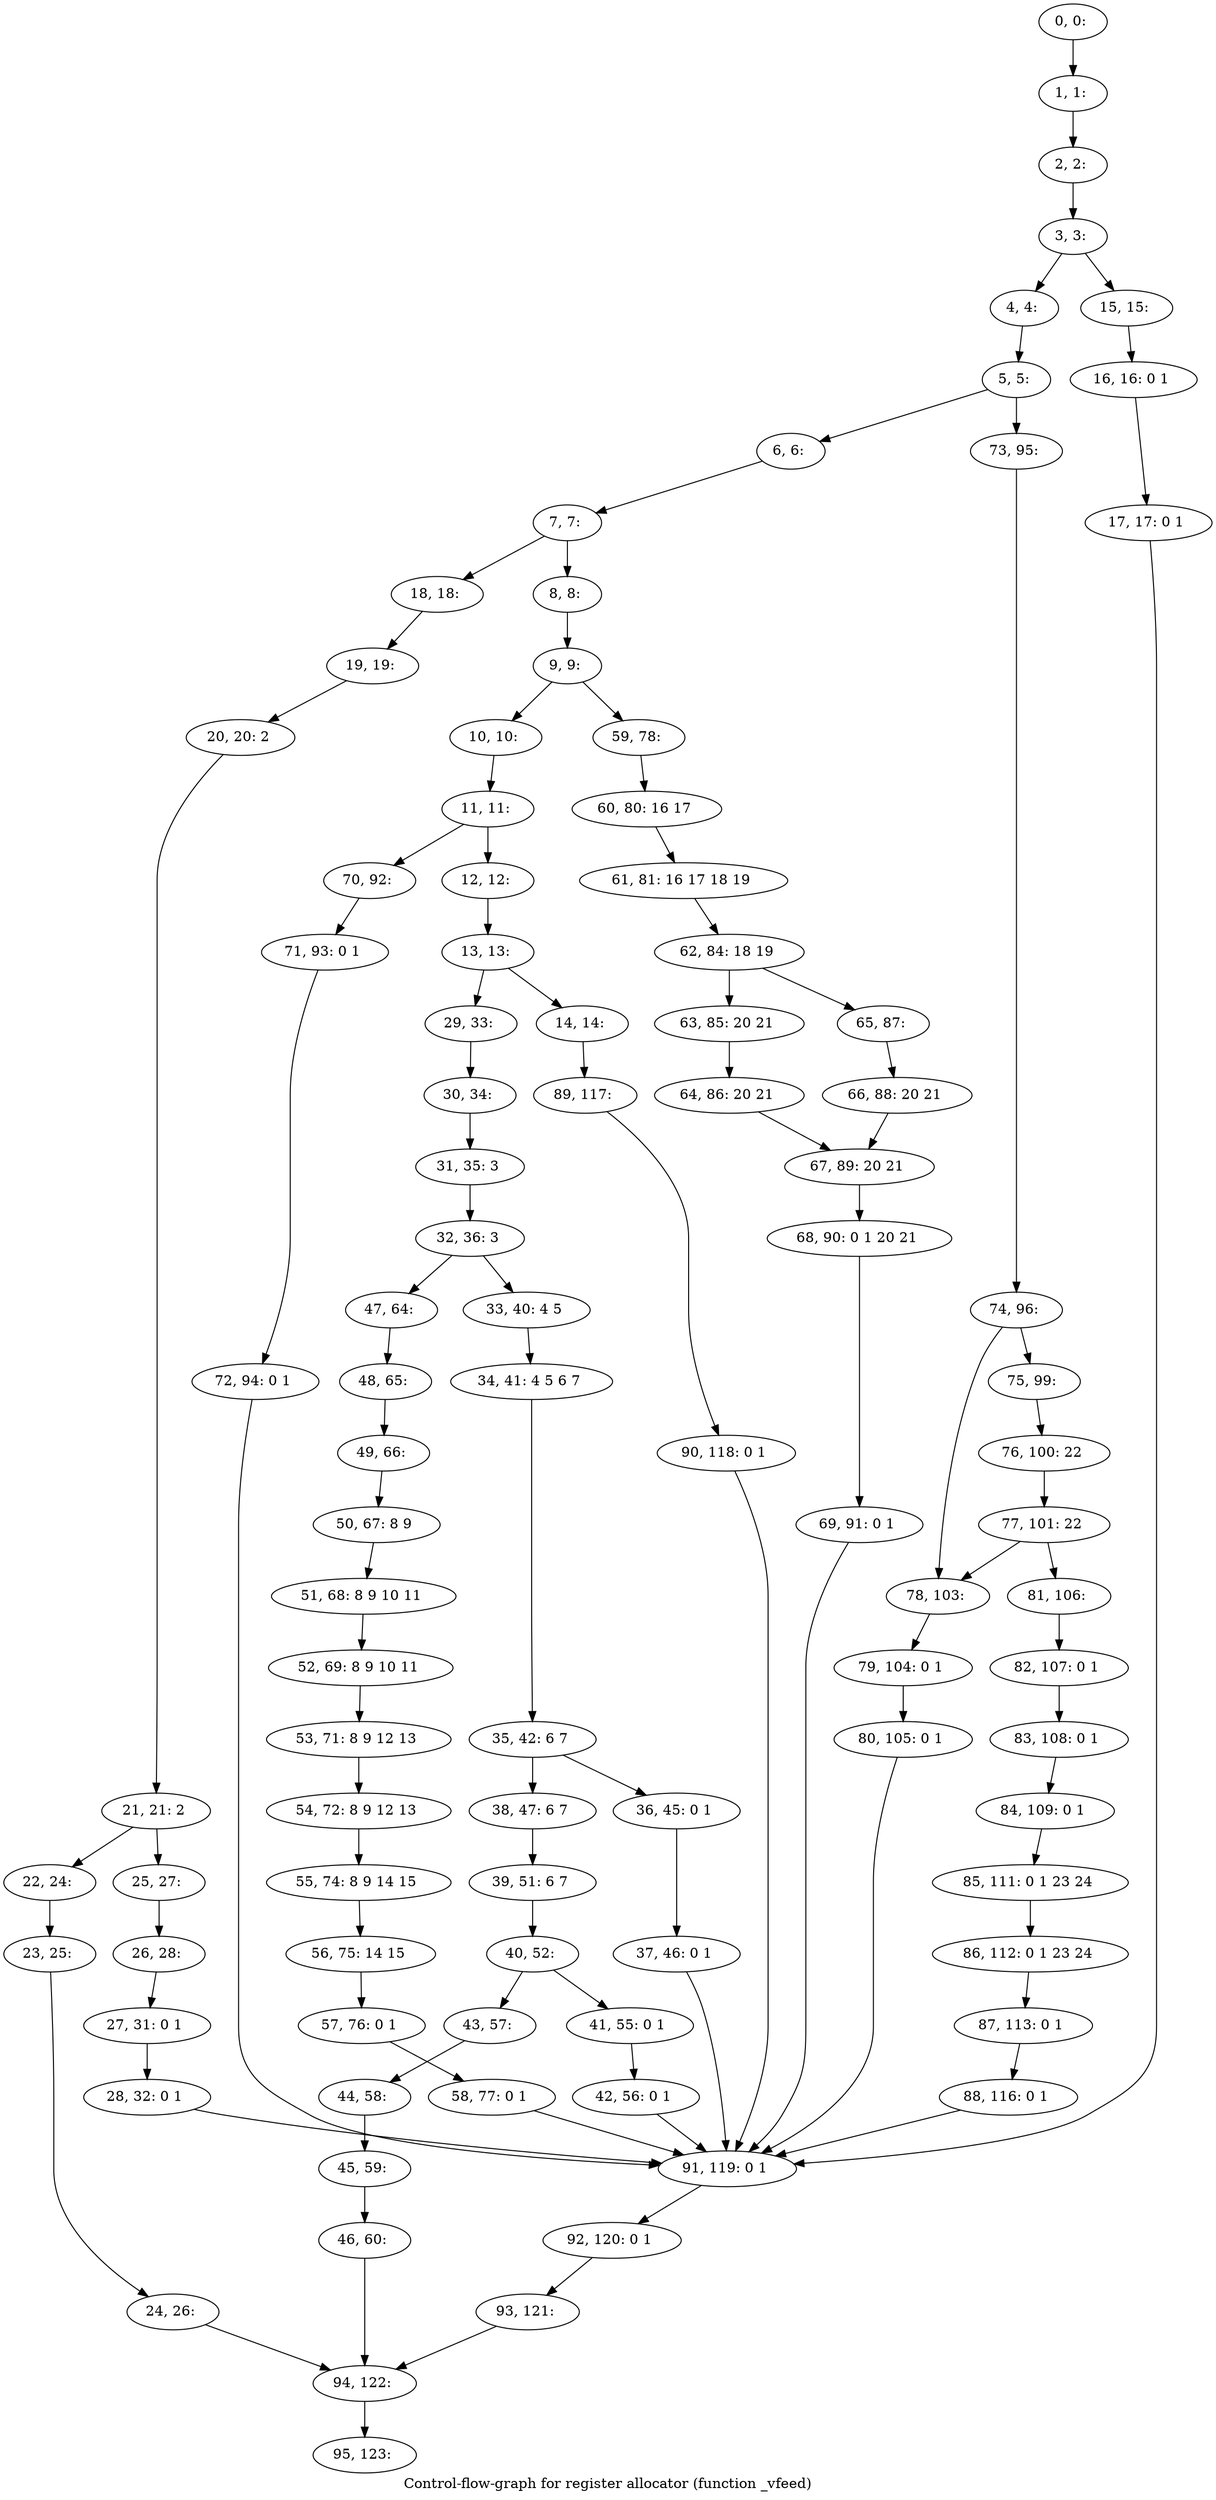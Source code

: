 digraph G {
graph [label="Control-flow-graph for register allocator (function _vfeed)"]
0[label="0, 0: "];
1[label="1, 1: "];
2[label="2, 2: "];
3[label="3, 3: "];
4[label="4, 4: "];
5[label="5, 5: "];
6[label="6, 6: "];
7[label="7, 7: "];
8[label="8, 8: "];
9[label="9, 9: "];
10[label="10, 10: "];
11[label="11, 11: "];
12[label="12, 12: "];
13[label="13, 13: "];
14[label="14, 14: "];
15[label="15, 15: "];
16[label="16, 16: 0 1 "];
17[label="17, 17: 0 1 "];
18[label="18, 18: "];
19[label="19, 19: "];
20[label="20, 20: 2 "];
21[label="21, 21: 2 "];
22[label="22, 24: "];
23[label="23, 25: "];
24[label="24, 26: "];
25[label="25, 27: "];
26[label="26, 28: "];
27[label="27, 31: 0 1 "];
28[label="28, 32: 0 1 "];
29[label="29, 33: "];
30[label="30, 34: "];
31[label="31, 35: 3 "];
32[label="32, 36: 3 "];
33[label="33, 40: 4 5 "];
34[label="34, 41: 4 5 6 7 "];
35[label="35, 42: 6 7 "];
36[label="36, 45: 0 1 "];
37[label="37, 46: 0 1 "];
38[label="38, 47: 6 7 "];
39[label="39, 51: 6 7 "];
40[label="40, 52: "];
41[label="41, 55: 0 1 "];
42[label="42, 56: 0 1 "];
43[label="43, 57: "];
44[label="44, 58: "];
45[label="45, 59: "];
46[label="46, 60: "];
47[label="47, 64: "];
48[label="48, 65: "];
49[label="49, 66: "];
50[label="50, 67: 8 9 "];
51[label="51, 68: 8 9 10 11 "];
52[label="52, 69: 8 9 10 11 "];
53[label="53, 71: 8 9 12 13 "];
54[label="54, 72: 8 9 12 13 "];
55[label="55, 74: 8 9 14 15 "];
56[label="56, 75: 14 15 "];
57[label="57, 76: 0 1 "];
58[label="58, 77: 0 1 "];
59[label="59, 78: "];
60[label="60, 80: 16 17 "];
61[label="61, 81: 16 17 18 19 "];
62[label="62, 84: 18 19 "];
63[label="63, 85: 20 21 "];
64[label="64, 86: 20 21 "];
65[label="65, 87: "];
66[label="66, 88: 20 21 "];
67[label="67, 89: 20 21 "];
68[label="68, 90: 0 1 20 21 "];
69[label="69, 91: 0 1 "];
70[label="70, 92: "];
71[label="71, 93: 0 1 "];
72[label="72, 94: 0 1 "];
73[label="73, 95: "];
74[label="74, 96: "];
75[label="75, 99: "];
76[label="76, 100: 22 "];
77[label="77, 101: 22 "];
78[label="78, 103: "];
79[label="79, 104: 0 1 "];
80[label="80, 105: 0 1 "];
81[label="81, 106: "];
82[label="82, 107: 0 1 "];
83[label="83, 108: 0 1 "];
84[label="84, 109: 0 1 "];
85[label="85, 111: 0 1 23 24 "];
86[label="86, 112: 0 1 23 24 "];
87[label="87, 113: 0 1 "];
88[label="88, 116: 0 1 "];
89[label="89, 117: "];
90[label="90, 118: 0 1 "];
91[label="91, 119: 0 1 "];
92[label="92, 120: 0 1 "];
93[label="93, 121: "];
94[label="94, 122: "];
95[label="95, 123: "];
0->1 ;
1->2 ;
2->3 ;
3->4 ;
3->15 ;
4->5 ;
5->6 ;
5->73 ;
6->7 ;
7->8 ;
7->18 ;
8->9 ;
9->10 ;
9->59 ;
10->11 ;
11->12 ;
11->70 ;
12->13 ;
13->14 ;
13->29 ;
14->89 ;
15->16 ;
16->17 ;
17->91 ;
18->19 ;
19->20 ;
20->21 ;
21->22 ;
21->25 ;
22->23 ;
23->24 ;
24->94 ;
25->26 ;
26->27 ;
27->28 ;
28->91 ;
29->30 ;
30->31 ;
31->32 ;
32->33 ;
32->47 ;
33->34 ;
34->35 ;
35->36 ;
35->38 ;
36->37 ;
37->91 ;
38->39 ;
39->40 ;
40->41 ;
40->43 ;
41->42 ;
42->91 ;
43->44 ;
44->45 ;
45->46 ;
46->94 ;
47->48 ;
48->49 ;
49->50 ;
50->51 ;
51->52 ;
52->53 ;
53->54 ;
54->55 ;
55->56 ;
56->57 ;
57->58 ;
58->91 ;
59->60 ;
60->61 ;
61->62 ;
62->63 ;
62->65 ;
63->64 ;
64->67 ;
65->66 ;
66->67 ;
67->68 ;
68->69 ;
69->91 ;
70->71 ;
71->72 ;
72->91 ;
73->74 ;
74->75 ;
74->78 ;
75->76 ;
76->77 ;
77->78 ;
77->81 ;
78->79 ;
79->80 ;
80->91 ;
81->82 ;
82->83 ;
83->84 ;
84->85 ;
85->86 ;
86->87 ;
87->88 ;
88->91 ;
89->90 ;
90->91 ;
91->92 ;
92->93 ;
93->94 ;
94->95 ;
}
